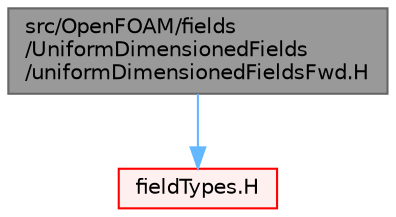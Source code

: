 digraph "src/OpenFOAM/fields/UniformDimensionedFields/uniformDimensionedFieldsFwd.H"
{
 // LATEX_PDF_SIZE
  bgcolor="transparent";
  edge [fontname=Helvetica,fontsize=10,labelfontname=Helvetica,labelfontsize=10];
  node [fontname=Helvetica,fontsize=10,shape=box,height=0.2,width=0.4];
  Node1 [id="Node000001",label="src/OpenFOAM/fields\l/UniformDimensionedFields\l/uniformDimensionedFieldsFwd.H",height=0.2,width=0.4,color="gray40", fillcolor="grey60", style="filled", fontcolor="black",tooltip="Forwards for various UniformDimensionedField types, and their file-type characteristics."];
  Node1 -> Node2 [id="edge1_Node000001_Node000002",color="steelblue1",style="solid",tooltip=" "];
  Node2 [id="Node000002",label="fieldTypes.H",height=0.2,width=0.4,color="red", fillcolor="#FFF0F0", style="filled",URL="$fieldTypes_8H.html",tooltip=" "];
}
